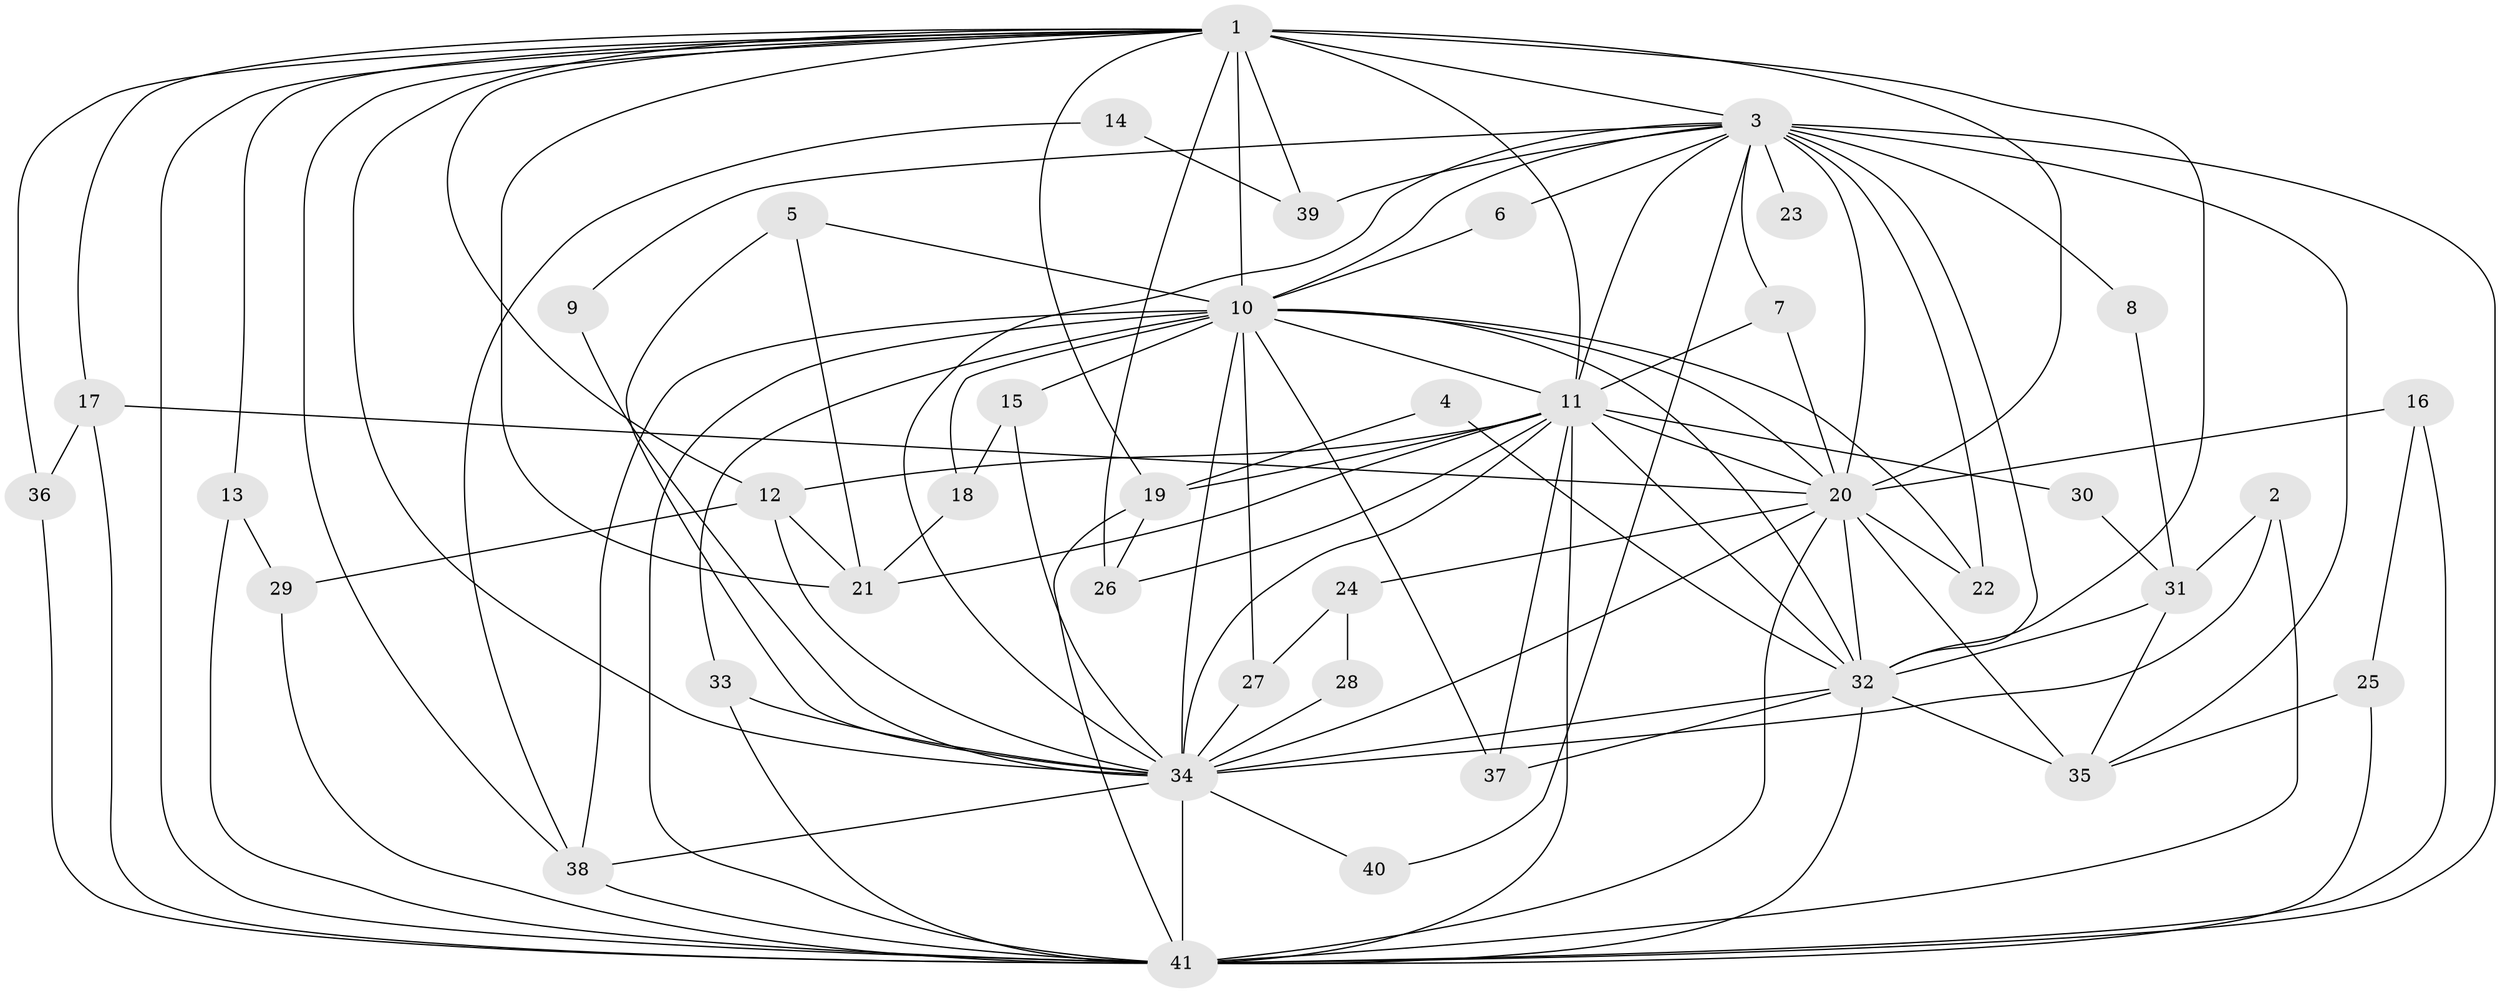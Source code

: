 // original degree distribution, {15: 0.037037037037037035, 10: 0.012345679012345678, 23: 0.024691358024691357, 21: 0.024691358024691357, 18: 0.012345679012345678, 25: 0.012345679012345678, 5: 0.06172839506172839, 3: 0.2345679012345679, 6: 0.024691358024691357, 2: 0.5308641975308642, 4: 0.024691358024691357}
// Generated by graph-tools (version 1.1) at 2025/01/03/09/25 03:01:22]
// undirected, 41 vertices, 111 edges
graph export_dot {
graph [start="1"]
  node [color=gray90,style=filled];
  1;
  2;
  3;
  4;
  5;
  6;
  7;
  8;
  9;
  10;
  11;
  12;
  13;
  14;
  15;
  16;
  17;
  18;
  19;
  20;
  21;
  22;
  23;
  24;
  25;
  26;
  27;
  28;
  29;
  30;
  31;
  32;
  33;
  34;
  35;
  36;
  37;
  38;
  39;
  40;
  41;
  1 -- 3 [weight=2.0];
  1 -- 10 [weight=3.0];
  1 -- 11 [weight=3.0];
  1 -- 12 [weight=1.0];
  1 -- 13 [weight=1.0];
  1 -- 17 [weight=1.0];
  1 -- 19 [weight=1.0];
  1 -- 20 [weight=3.0];
  1 -- 21 [weight=1.0];
  1 -- 26 [weight=1.0];
  1 -- 32 [weight=4.0];
  1 -- 34 [weight=2.0];
  1 -- 36 [weight=1.0];
  1 -- 38 [weight=1.0];
  1 -- 39 [weight=1.0];
  1 -- 41 [weight=2.0];
  2 -- 31 [weight=1.0];
  2 -- 34 [weight=1.0];
  2 -- 41 [weight=1.0];
  3 -- 6 [weight=1.0];
  3 -- 7 [weight=1.0];
  3 -- 8 [weight=1.0];
  3 -- 9 [weight=1.0];
  3 -- 10 [weight=1.0];
  3 -- 11 [weight=1.0];
  3 -- 20 [weight=2.0];
  3 -- 22 [weight=1.0];
  3 -- 23 [weight=1.0];
  3 -- 32 [weight=2.0];
  3 -- 34 [weight=1.0];
  3 -- 35 [weight=1.0];
  3 -- 39 [weight=2.0];
  3 -- 40 [weight=1.0];
  3 -- 41 [weight=3.0];
  4 -- 19 [weight=1.0];
  4 -- 32 [weight=1.0];
  5 -- 10 [weight=1.0];
  5 -- 21 [weight=1.0];
  5 -- 34 [weight=1.0];
  6 -- 10 [weight=1.0];
  7 -- 11 [weight=1.0];
  7 -- 20 [weight=2.0];
  8 -- 31 [weight=1.0];
  9 -- 34 [weight=1.0];
  10 -- 11 [weight=1.0];
  10 -- 15 [weight=2.0];
  10 -- 18 [weight=1.0];
  10 -- 20 [weight=1.0];
  10 -- 22 [weight=1.0];
  10 -- 27 [weight=1.0];
  10 -- 32 [weight=2.0];
  10 -- 33 [weight=1.0];
  10 -- 34 [weight=1.0];
  10 -- 37 [weight=1.0];
  10 -- 38 [weight=2.0];
  10 -- 41 [weight=1.0];
  11 -- 12 [weight=1.0];
  11 -- 19 [weight=1.0];
  11 -- 20 [weight=1.0];
  11 -- 21 [weight=1.0];
  11 -- 26 [weight=1.0];
  11 -- 30 [weight=1.0];
  11 -- 32 [weight=3.0];
  11 -- 34 [weight=1.0];
  11 -- 37 [weight=1.0];
  11 -- 41 [weight=1.0];
  12 -- 21 [weight=1.0];
  12 -- 29 [weight=1.0];
  12 -- 34 [weight=2.0];
  13 -- 29 [weight=1.0];
  13 -- 41 [weight=1.0];
  14 -- 38 [weight=1.0];
  14 -- 39 [weight=1.0];
  15 -- 18 [weight=1.0];
  15 -- 34 [weight=1.0];
  16 -- 20 [weight=1.0];
  16 -- 25 [weight=1.0];
  16 -- 41 [weight=1.0];
  17 -- 20 [weight=1.0];
  17 -- 36 [weight=1.0];
  17 -- 41 [weight=1.0];
  18 -- 21 [weight=1.0];
  19 -- 26 [weight=1.0];
  19 -- 41 [weight=1.0];
  20 -- 22 [weight=1.0];
  20 -- 24 [weight=1.0];
  20 -- 32 [weight=3.0];
  20 -- 34 [weight=2.0];
  20 -- 35 [weight=1.0];
  20 -- 41 [weight=2.0];
  24 -- 27 [weight=1.0];
  24 -- 28 [weight=1.0];
  25 -- 35 [weight=1.0];
  25 -- 41 [weight=1.0];
  27 -- 34 [weight=3.0];
  28 -- 34 [weight=1.0];
  29 -- 41 [weight=1.0];
  30 -- 31 [weight=1.0];
  31 -- 32 [weight=1.0];
  31 -- 35 [weight=1.0];
  32 -- 34 [weight=2.0];
  32 -- 35 [weight=2.0];
  32 -- 37 [weight=1.0];
  32 -- 41 [weight=2.0];
  33 -- 34 [weight=1.0];
  33 -- 41 [weight=1.0];
  34 -- 38 [weight=1.0];
  34 -- 40 [weight=1.0];
  34 -- 41 [weight=2.0];
  36 -- 41 [weight=1.0];
  38 -- 41 [weight=1.0];
}
